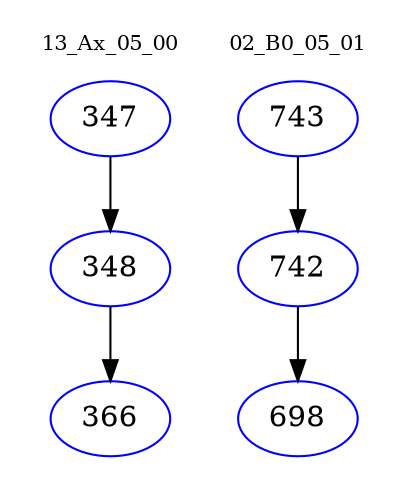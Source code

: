digraph{
subgraph cluster_0 {
color = white
label = "13_Ax_05_00";
fontsize=10;
T0_347 [label="347", color="blue"]
T0_347 -> T0_348 [color="black"]
T0_348 [label="348", color="blue"]
T0_348 -> T0_366 [color="black"]
T0_366 [label="366", color="blue"]
}
subgraph cluster_1 {
color = white
label = "02_B0_05_01";
fontsize=10;
T1_743 [label="743", color="blue"]
T1_743 -> T1_742 [color="black"]
T1_742 [label="742", color="blue"]
T1_742 -> T1_698 [color="black"]
T1_698 [label="698", color="blue"]
}
}
